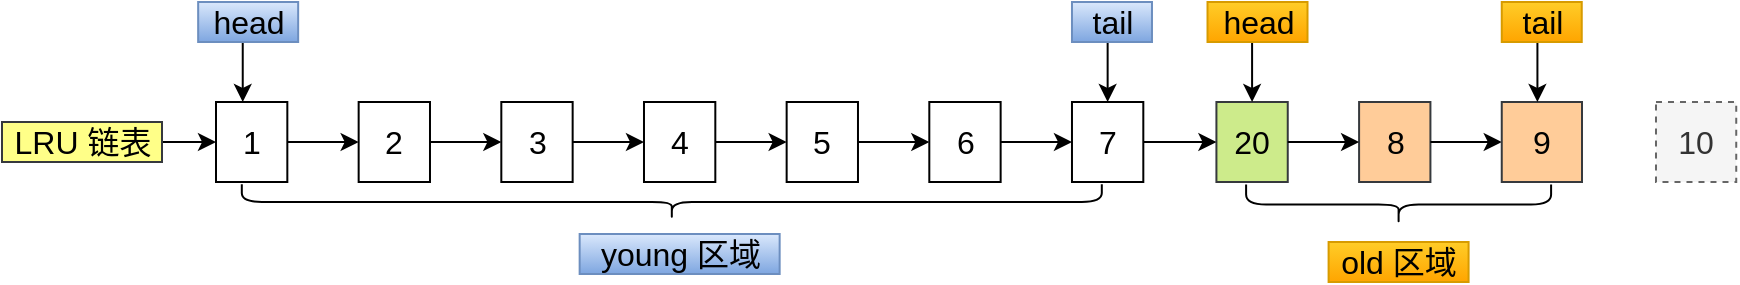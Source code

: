 <mxfile version="17.2.1" type="github">
  <diagram id="m_GKXxuateL1iwqDlvAu" name="Page-1">
    <mxGraphModel dx="1185" dy="688" grid="1" gridSize="10" guides="1" tooltips="1" connect="1" arrows="1" fold="1" page="1" pageScale="1" pageWidth="827" pageHeight="1169" math="0" shadow="0">
      <root>
        <mxCell id="0" />
        <mxCell id="1" parent="0" />
        <mxCell id="CMLz8EhTT_OKYTslJudy-2" value="1" style="rounded=0;whiteSpace=wrap;html=1;fontSize=16;" vertex="1" parent="1">
          <mxGeometry x="106.998" y="240" width="35.666" height="40" as="geometry" />
        </mxCell>
        <mxCell id="CMLz8EhTT_OKYTslJudy-3" value="" style="endArrow=classic;html=1;rounded=0;entryX=0;entryY=0;entryDx=0;entryDy=0;fontSize=16;" edge="1" parent="1">
          <mxGeometry width="50" height="50" relative="1" as="geometry">
            <mxPoint x="120.372" y="210" as="sourcePoint" />
            <mxPoint x="120.372" y="240" as="targetPoint" />
          </mxGeometry>
        </mxCell>
        <mxCell id="CMLz8EhTT_OKYTslJudy-4" value="head" style="text;html=1;align=center;verticalAlign=middle;resizable=0;points=[];autosize=1;strokeColor=#6c8ebf;fillColor=#dae8fc;fontSize=16;gradientColor=#7ea6e0;" vertex="1" parent="1">
          <mxGeometry x="98.081" y="190" width="50" height="20" as="geometry" />
        </mxCell>
        <mxCell id="CMLz8EhTT_OKYTslJudy-6" value="2" style="rounded=0;whiteSpace=wrap;html=1;fontSize=16;" vertex="1" parent="1">
          <mxGeometry x="178.33" y="240" width="35.666" height="40" as="geometry" />
        </mxCell>
        <mxCell id="CMLz8EhTT_OKYTslJudy-1" style="edgeStyle=orthogonalEdgeStyle;rounded=0;orthogonalLoop=1;jettySize=auto;html=1;entryX=0;entryY=0.5;entryDx=0;entryDy=0;fontSize=16;" edge="1" parent="1" source="CMLz8EhTT_OKYTslJudy-2" target="CMLz8EhTT_OKYTslJudy-6">
          <mxGeometry relative="1" as="geometry" />
        </mxCell>
        <mxCell id="CMLz8EhTT_OKYTslJudy-7" value="" style="shape=curlyBracket;whiteSpace=wrap;html=1;rounded=1;flipH=1;fontSize=16;rotation=90;" vertex="1" parent="1">
          <mxGeometry x="325.99" y="75" width="17.83" height="430" as="geometry" />
        </mxCell>
        <mxCell id="CMLz8EhTT_OKYTslJudy-8" value="young 区域" style="text;html=1;align=center;verticalAlign=middle;resizable=0;points=[];autosize=1;strokeColor=#6c8ebf;fillColor=#dae8fc;fontSize=16;gradientColor=#7ea6e0;" vertex="1" parent="1">
          <mxGeometry x="288.827" y="306" width="100" height="20" as="geometry" />
        </mxCell>
        <mxCell id="CMLz8EhTT_OKYTslJudy-9" value="old 区域" style="text;html=1;align=center;verticalAlign=middle;resizable=0;points=[];autosize=1;strokeColor=#d79b00;fillColor=#ffcd28;fontSize=16;gradientColor=#ffa500;" vertex="1" parent="1">
          <mxGeometry x="663.297" y="310" width="70" height="20" as="geometry" />
        </mxCell>
        <mxCell id="CMLz8EhTT_OKYTslJudy-10" style="edgeStyle=orthogonalEdgeStyle;rounded=0;orthogonalLoop=1;jettySize=auto;html=1;entryX=0;entryY=0.5;entryDx=0;entryDy=0;fontSize=16;" edge="1" parent="1" source="CMLz8EhTT_OKYTslJudy-11">
          <mxGeometry relative="1" as="geometry">
            <mxPoint x="320.993" y="260" as="targetPoint" />
          </mxGeometry>
        </mxCell>
        <mxCell id="CMLz8EhTT_OKYTslJudy-11" value="3" style="rounded=0;whiteSpace=wrap;html=1;fontSize=16;" vertex="1" parent="1">
          <mxGeometry x="249.661" y="240" width="35.666" height="40" as="geometry" />
        </mxCell>
        <mxCell id="CMLz8EhTT_OKYTslJudy-5" style="edgeStyle=orthogonalEdgeStyle;rounded=0;orthogonalLoop=1;jettySize=auto;html=1;entryX=0;entryY=0.5;entryDx=0;entryDy=0;fontSize=16;" edge="1" parent="1" source="CMLz8EhTT_OKYTslJudy-6" target="CMLz8EhTT_OKYTslJudy-11">
          <mxGeometry relative="1" as="geometry" />
        </mxCell>
        <mxCell id="CMLz8EhTT_OKYTslJudy-13" value="20" style="rounded=0;whiteSpace=wrap;html=1;fontSize=16;fillColor=#cdeb8b;strokeColor=#36393d;" vertex="1" parent="1">
          <mxGeometry x="607.212" y="240" width="35.666" height="40" as="geometry" />
        </mxCell>
        <mxCell id="CMLz8EhTT_OKYTslJudy-14" value="" style="endArrow=classic;html=1;rounded=0;entryX=0;entryY=0;entryDx=0;entryDy=0;fontSize=16;" edge="1" parent="1">
          <mxGeometry width="50" height="50" relative="1" as="geometry">
            <mxPoint x="552.822" y="210" as="sourcePoint" />
            <mxPoint x="552.822" y="240" as="targetPoint" />
          </mxGeometry>
        </mxCell>
        <mxCell id="CMLz8EhTT_OKYTslJudy-15" value="tail" style="text;html=1;align=center;verticalAlign=middle;resizable=0;points=[];autosize=1;strokeColor=#6c8ebf;fillColor=#dae8fc;fontSize=16;gradientColor=#7ea6e0;" vertex="1" parent="1">
          <mxGeometry x="534.989" y="190" width="40" height="20" as="geometry" />
        </mxCell>
        <mxCell id="CMLz8EhTT_OKYTslJudy-16" value="8" style="rounded=0;whiteSpace=wrap;html=1;fontSize=16;fillColor=#ffcc99;strokeColor=#36393d;" vertex="1" parent="1">
          <mxGeometry x="678.544" y="240" width="35.666" height="40" as="geometry" />
        </mxCell>
        <mxCell id="CMLz8EhTT_OKYTslJudy-12" style="edgeStyle=orthogonalEdgeStyle;rounded=0;orthogonalLoop=1;jettySize=auto;html=1;entryX=0;entryY=0.5;entryDx=0;entryDy=0;fontSize=16;" edge="1" parent="1" source="CMLz8EhTT_OKYTslJudy-13" target="CMLz8EhTT_OKYTslJudy-16">
          <mxGeometry relative="1" as="geometry" />
        </mxCell>
        <mxCell id="CMLz8EhTT_OKYTslJudy-17" style="edgeStyle=orthogonalEdgeStyle;rounded=0;orthogonalLoop=1;jettySize=auto;html=1;entryX=0;entryY=0.5;entryDx=0;entryDy=0;fontSize=16;" edge="1" parent="1" target="CMLz8EhTT_OKYTslJudy-18">
          <mxGeometry relative="1" as="geometry">
            <mxPoint x="714.21" y="260" as="sourcePoint" />
          </mxGeometry>
        </mxCell>
        <mxCell id="CMLz8EhTT_OKYTslJudy-18" value="9" style="rounded=0;whiteSpace=wrap;html=1;fontSize=16;fillColor=#ffcc99;strokeColor=#36393d;" vertex="1" parent="1">
          <mxGeometry x="749.876" y="240" width="40.124" height="40" as="geometry" />
        </mxCell>
        <mxCell id="CMLz8EhTT_OKYTslJudy-19" value="" style="endArrow=classic;html=1;rounded=0;entryX=0;entryY=0;entryDx=0;entryDy=0;fontSize=16;" edge="1" parent="1">
          <mxGeometry width="50" height="50" relative="1" as="geometry">
            <mxPoint x="625.045" y="210" as="sourcePoint" />
            <mxPoint x="625.045" y="240" as="targetPoint" />
          </mxGeometry>
        </mxCell>
        <mxCell id="CMLz8EhTT_OKYTslJudy-20" value="head" style="text;html=1;align=center;verticalAlign=middle;resizable=0;points=[];autosize=1;strokeColor=#d79b00;fillColor=#ffcd28;fontSize=16;gradientColor=#ffa500;" vertex="1" parent="1">
          <mxGeometry x="602.754" y="190" width="50" height="20" as="geometry" />
        </mxCell>
        <mxCell id="CMLz8EhTT_OKYTslJudy-21" value="" style="shape=curlyBracket;whiteSpace=wrap;html=1;rounded=1;flipH=1;fontSize=16;rotation=90;" vertex="1" parent="1">
          <mxGeometry x="688.27" y="215" width="20.06" height="152.5" as="geometry" />
        </mxCell>
        <mxCell id="CMLz8EhTT_OKYTslJudy-22" style="edgeStyle=orthogonalEdgeStyle;rounded=0;orthogonalLoop=1;jettySize=auto;html=1;entryX=0;entryY=0.5;entryDx=0;entryDy=0;fontSize=16;" edge="1" parent="1" source="CMLz8EhTT_OKYTslJudy-23" target="CMLz8EhTT_OKYTslJudy-2">
          <mxGeometry relative="1" as="geometry" />
        </mxCell>
        <mxCell id="CMLz8EhTT_OKYTslJudy-23" value="LRU 链表" style="text;html=1;align=center;verticalAlign=middle;resizable=0;points=[];autosize=1;strokeColor=#36393d;fillColor=#ffff88;fontSize=16;" vertex="1" parent="1">
          <mxGeometry y="250" width="80" height="20" as="geometry" />
        </mxCell>
        <mxCell id="CMLz8EhTT_OKYTslJudy-24" value="" style="endArrow=classic;html=1;rounded=0;entryX=0;entryY=0;entryDx=0;entryDy=0;fontSize=16;" edge="1" parent="1">
          <mxGeometry width="50" height="50" relative="1" as="geometry">
            <mxPoint x="767.709" y="210" as="sourcePoint" />
            <mxPoint x="767.709" y="240" as="targetPoint" />
          </mxGeometry>
        </mxCell>
        <mxCell id="CMLz8EhTT_OKYTslJudy-25" value="tail" style="text;html=1;align=center;verticalAlign=middle;resizable=0;points=[];autosize=1;strokeColor=#d79b00;fillColor=#ffcd28;fontSize=16;gradientColor=#ffa500;" vertex="1" parent="1">
          <mxGeometry x="749.876" y="190" width="40" height="20" as="geometry" />
        </mxCell>
        <mxCell id="CMLz8EhTT_OKYTslJudy-26" value="4" style="rounded=0;whiteSpace=wrap;html=1;fontSize=16;" vertex="1" parent="1">
          <mxGeometry x="320.993" y="240" width="35.666" height="40" as="geometry" />
        </mxCell>
        <mxCell id="CMLz8EhTT_OKYTslJudy-27" value="5" style="rounded=0;whiteSpace=wrap;html=1;fontSize=16;" vertex="1" parent="1">
          <mxGeometry x="392.325" y="240" width="35.666" height="40" as="geometry" />
        </mxCell>
        <mxCell id="CMLz8EhTT_OKYTslJudy-30" style="edgeStyle=orthogonalEdgeStyle;rounded=0;orthogonalLoop=1;jettySize=auto;html=1;entryX=0;entryY=0.5;entryDx=0;entryDy=0;" edge="1" parent="1" source="CMLz8EhTT_OKYTslJudy-26" target="CMLz8EhTT_OKYTslJudy-27">
          <mxGeometry relative="1" as="geometry" />
        </mxCell>
        <mxCell id="CMLz8EhTT_OKYTslJudy-28" value="6" style="rounded=0;whiteSpace=wrap;html=1;fontSize=16;" vertex="1" parent="1">
          <mxGeometry x="463.657" y="240" width="35.666" height="40" as="geometry" />
        </mxCell>
        <mxCell id="CMLz8EhTT_OKYTslJudy-31" style="edgeStyle=orthogonalEdgeStyle;rounded=0;orthogonalLoop=1;jettySize=auto;html=1;" edge="1" parent="1" source="CMLz8EhTT_OKYTslJudy-27" target="CMLz8EhTT_OKYTslJudy-28">
          <mxGeometry relative="1" as="geometry" />
        </mxCell>
        <mxCell id="CMLz8EhTT_OKYTslJudy-33" style="edgeStyle=orthogonalEdgeStyle;rounded=0;orthogonalLoop=1;jettySize=auto;html=1;entryX=0;entryY=0.5;entryDx=0;entryDy=0;" edge="1" parent="1" source="CMLz8EhTT_OKYTslJudy-29" target="CMLz8EhTT_OKYTslJudy-13">
          <mxGeometry relative="1" as="geometry" />
        </mxCell>
        <mxCell id="CMLz8EhTT_OKYTslJudy-29" value="7" style="rounded=0;whiteSpace=wrap;html=1;fontSize=16;" vertex="1" parent="1">
          <mxGeometry x="534.989" y="240" width="35.666" height="40" as="geometry" />
        </mxCell>
        <mxCell id="CMLz8EhTT_OKYTslJudy-32" style="edgeStyle=orthogonalEdgeStyle;rounded=0;orthogonalLoop=1;jettySize=auto;html=1;" edge="1" parent="1" source="CMLz8EhTT_OKYTslJudy-28" target="CMLz8EhTT_OKYTslJudy-29">
          <mxGeometry relative="1" as="geometry" />
        </mxCell>
        <mxCell id="CMLz8EhTT_OKYTslJudy-35" value="10" style="rounded=0;whiteSpace=wrap;html=1;fontSize=16;fillColor=#f5f5f5;fontColor=#333333;strokeColor=#666666;dashed=1;" vertex="1" parent="1">
          <mxGeometry x="826.996" y="240" width="40.124" height="40" as="geometry" />
        </mxCell>
      </root>
    </mxGraphModel>
  </diagram>
</mxfile>

